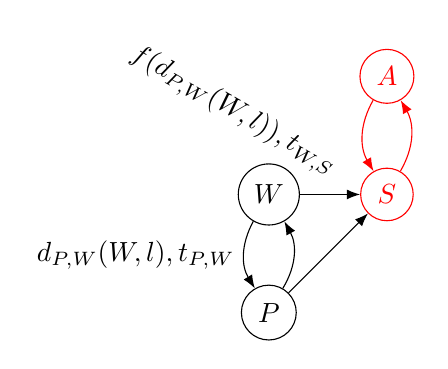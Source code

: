 \begin{tikzpicture}[%
  -Latex,
  player/.style={circle,draw},
  adv/.style={circle,draw,color=red},
  node distance=1.5cm
  ]
  \node[player] (W) {$W$};
  \node[player] (P) [below of=W] {$P$};
  \node[adv] (S) [right of=W] {$S$};
  \node[adv] (A) [above of=S] {$A$};

  \path
  (P) edge node {} (S)
  (P) edge [bend right] node {} (W)
  (W) edge [bend right] node [left] {$d_{P,W}(W, l), t_{P,W}$} (P)
  (W) edge node [anchor=south east,rotate=-30] {$f(d_{P,W}(W, l)), t_{W,S}$} 
  (S) ;

  \path
  %(P) edge [bend right] node {} (A)
  %(A) edge node {} (P)
  (S) edge [bend right,color=red] node {} (A)
  (A) edge [bend right,color=red] node {} (S) ;
\end{tikzpicture}
